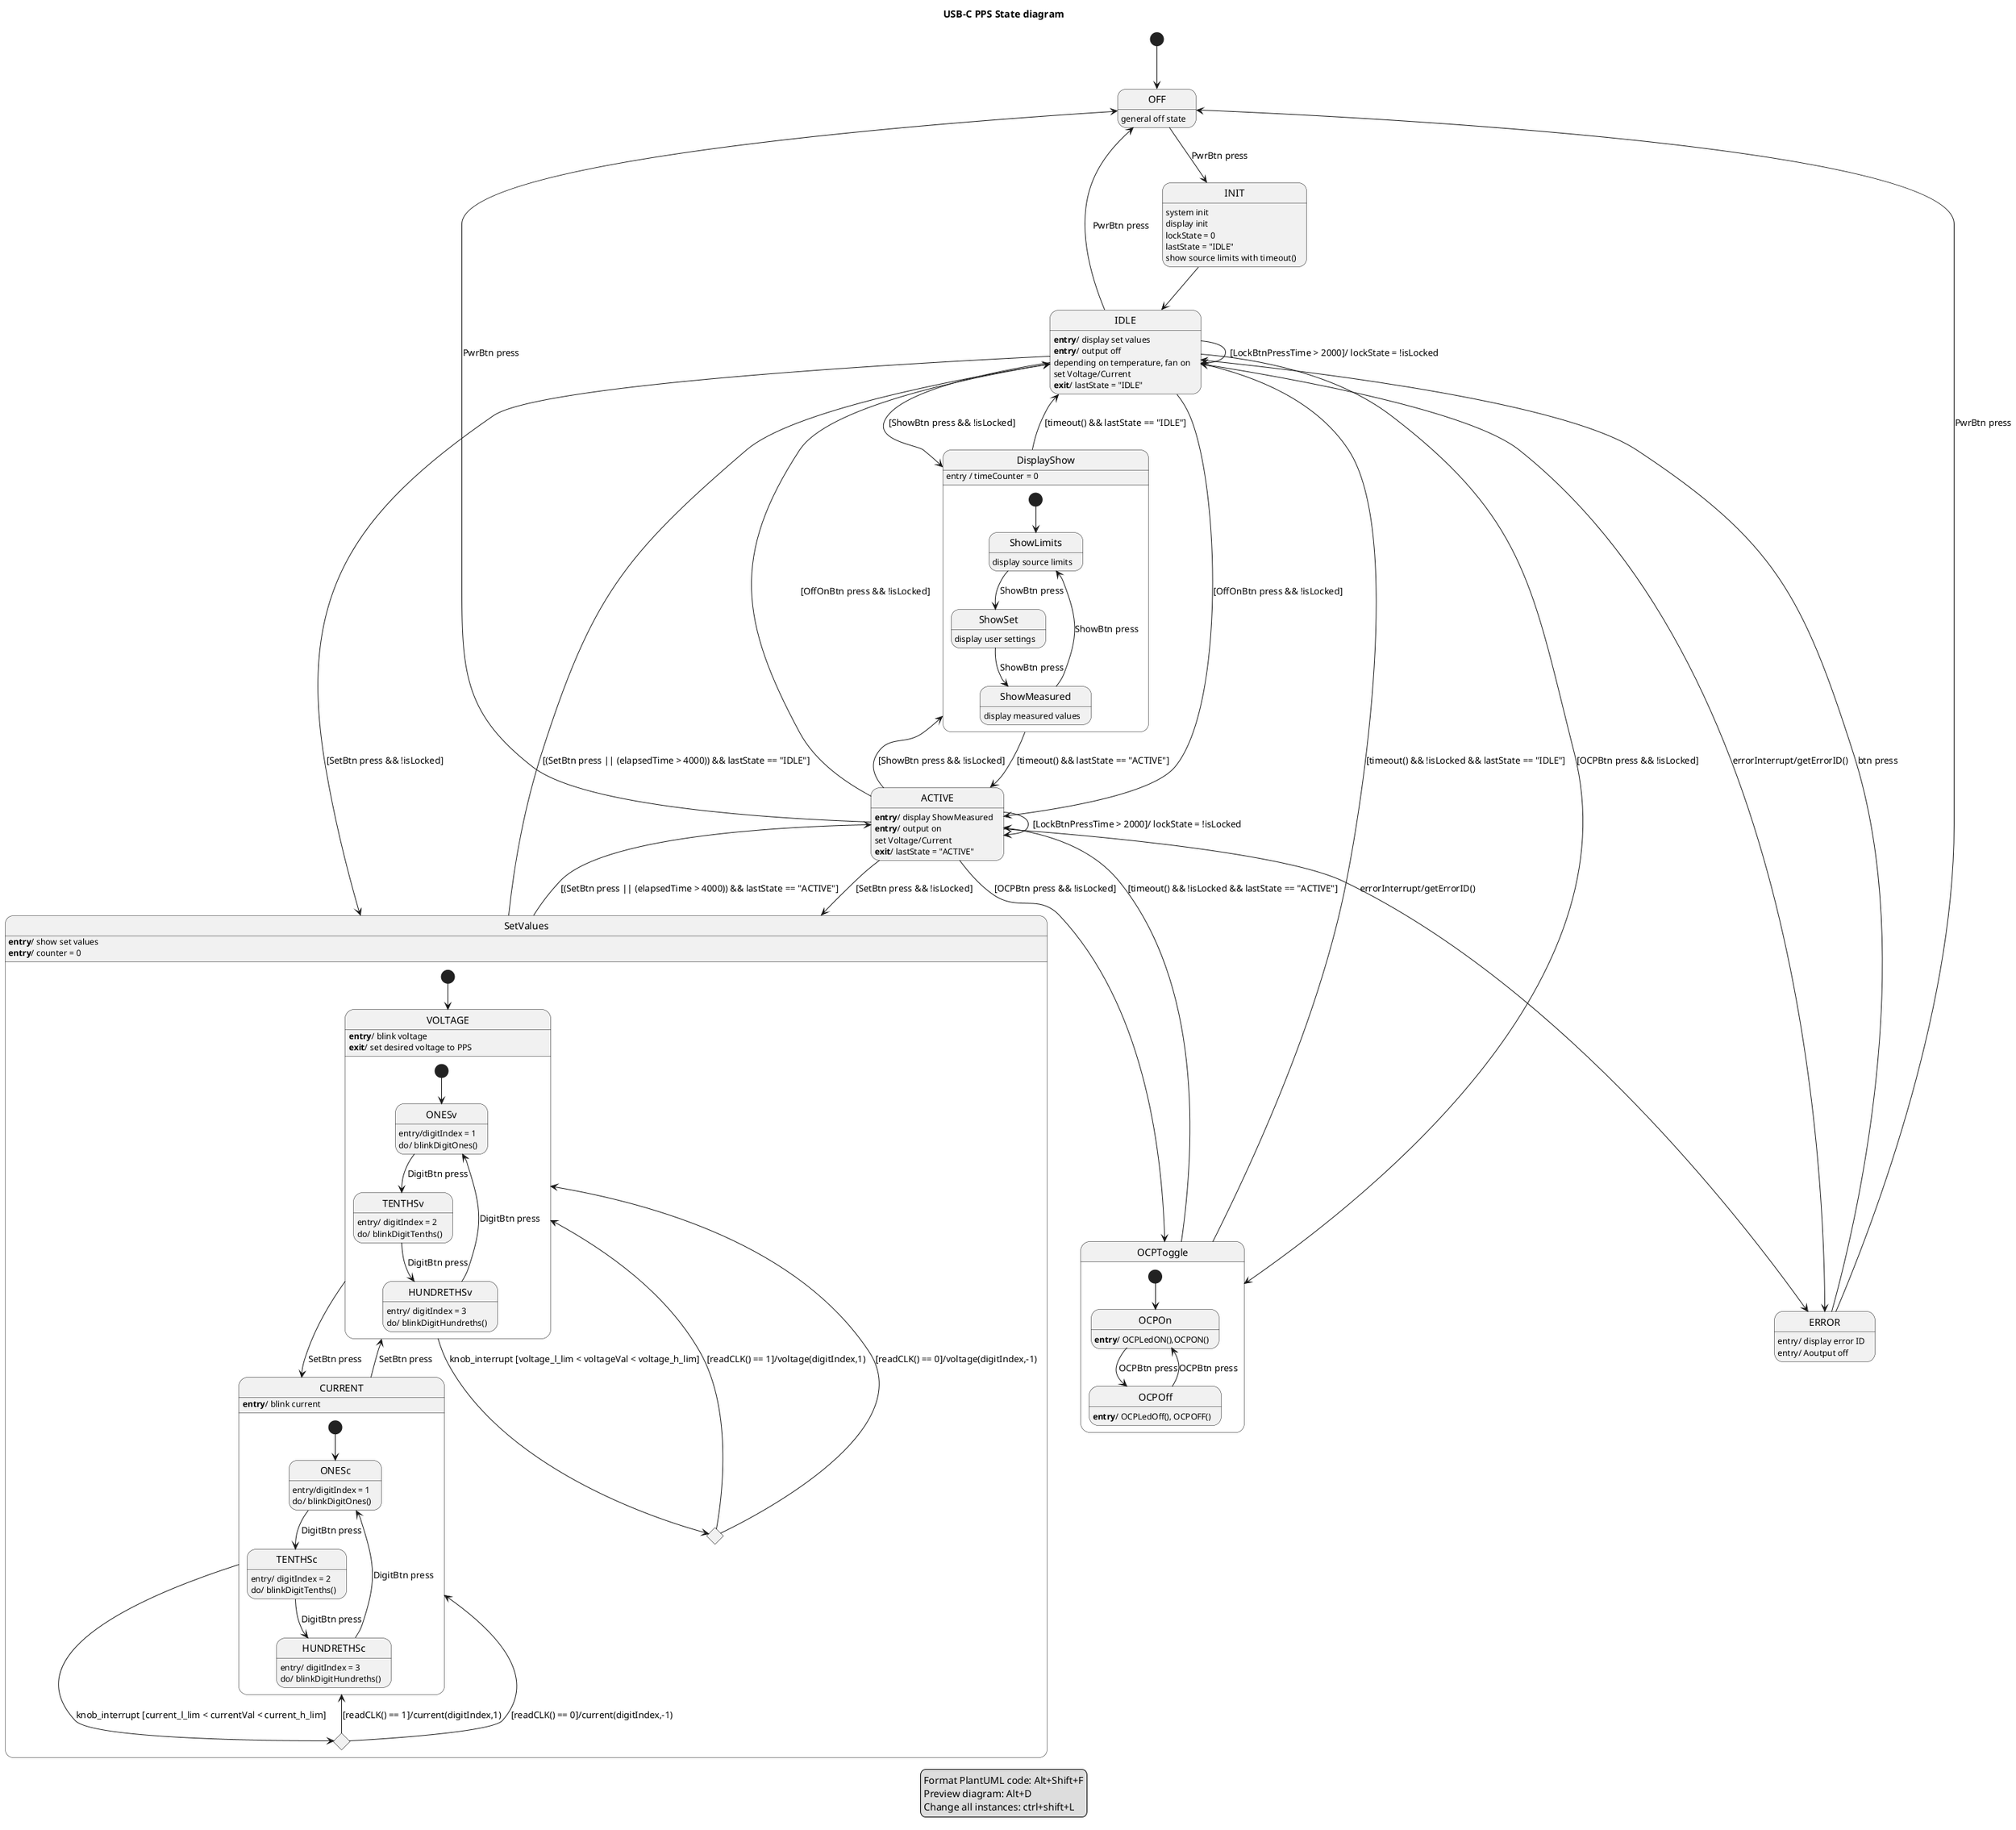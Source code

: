 @startuml
title USB-C PPS State diagram
legend
    Format PlantUML code: Alt+Shift+F
    Preview diagram: Alt+D
    Change all instances: ctrl+shift+L
end legend
[*] --> OFF

OFF --> INIT: PwrBtn press
INIT --> IDLE
IDLE -up-> OFF: PwrBtn press
OFF: general off state
INIT: system init
INIT: display init
INIT: lockState = 0
INIT: lastState = "IDLE"
INIT: show source limits with timeout()


state IDLE {
    IDLE: **entry**/ display set values
    IDLE: **entry**/ output off
    IDLE: depending on temperature, fan on
    IDLE: set Voltage/Current
    IDLE: **exit**/ lastState = "IDLE"
    IDLE --> IDLE: [LockBtnPressTime > 2000]/ lockState = !isLocked 
}
IDLE --> DisplayShow: [ShowBtn press && !isLocked]
DisplayShow --> IDLE: [timeout() && lastState == "IDLE"]

IDLE --> OCPToggle: [OCPBtn press && !isLocked]
OCPToggle --> IDLE: [timeout() && !isLocked && lastState == "IDLE"]

IDLE -down-> ACTIVE: [OffOnBtn press && !isLocked]
ACTIVE -down-> IDLE: [OffOnBtn press && !isLocked]

IDLE --> SetValues: [SetBtn press && !isLocked]
SetValues --> IDLE: [(SetBtn press || (elapsedTime > 4000)) && lastState == "IDLE"]

state ACTIVE {
    ACTIVE -up-> OFF: PwrBtn press
    ACTIVE: **entry**/ display ShowMeasured
    ACTIVE: **entry**/ output on
    ACTIVE: set Voltage/Current
    ACTIVE: **exit**/ lastState = "ACTIVE"
    ACTIVE --> ACTIVE: [LockBtnPressTime > 2000]/ lockState = !isLocked 
}
ACTIVE --> DisplayShow: [ShowBtn press && !isLocked]
DisplayShow --> ACTIVE: [timeout() && lastState == "ACTIVE"]

ACTIVE --> OCPToggle: [OCPBtn press && !isLocked]
OCPToggle --> ACTIVE: [timeout() && !isLocked && lastState == "ACTIVE"]

ACTIVE --> SetValues: [SetBtn press && !isLocked]
SetValues --> ACTIVE: [(SetBtn press || (elapsedTime > 4000)) && lastState == "ACTIVE"]

state DisplayShow {
    DisplayShow: entry / timeCounter = 0
    [*] --> ShowLimits
    ShowLimits --> ShowSet: ShowBtn press
    ShowSet --> ShowMeasured: ShowBtn press
    ShowMeasured --> ShowLimits: ShowBtn press
    ShowLimits: display source limits
    ShowSet: display user settings
    ShowMeasured: display measured values

}

state OCPToggle {
    [*] --> OCPOn
    OCPOn --> OCPOff: OCPBtn press
    OCPOff --> OCPOn: OCPBtn press
    OCPOn: **entry**/ OCPLedON(),OCPON()
    OCPOff: **entry**/ OCPLedOff(), OCPOFF()
}

state SetValues {
    [*] --> VOLTAGE
    VOLTAGE --> CURRENT: SetBtn press
    CURRENT --> VOLTAGE: SetBtn press
    SetValues: **entry**/ show set values
    SetValues: **entry**/ counter = 0

    state VOLTAGE {
        [*] --> ONESv
        ONESv --> TENTHSv: DigitBtn press
        TENTHSv --> HUNDRETHSv: DigitBtn press
        HUNDRETHSv --> ONESv: DigitBtn press


        VOLTAGE: **entry**/ blink voltage
        VOLTAGE: **exit**/ set desired voltage to PPS
        ONESv: entry/digitIndex = 1
        ONESv: do/ blinkDigitOnes()
        TENTHSv: entry/ digitIndex = 2
        TENTHSv: do/ blinkDigitTenths()
        HUNDRETHSv: entry/ digitIndex = 3
        HUNDRETHSv: do/ blinkDigitHundreths()
    }

    state c1 <<choice>>
    VOLTAGE --> c1: knob_interrupt [voltage_l_lim < voltageVal < voltage_h_lim]
    c1 --> VOLTAGE: [readCLK() == 1]/voltage(digitIndex,1)
    c1 --> VOLTAGE: [readCLK() == 0]/voltage(digitIndex,-1)
    

    state CURRENT {
        CURRENT: **entry**/ blink current
         [*] --> ONESc
        ONESc --> TENTHSc: DigitBtn press
        TENTHSc --> HUNDRETHSc: DigitBtn press
        HUNDRETHSc --> ONESc: DigitBtn press

        ONESc: entry/digitIndex = 1
        ONESc: do/ blinkDigitOnes()
        TENTHSc: entry/ digitIndex = 2
        TENTHSc: do/ blinkDigitTenths()
        HUNDRETHSc: entry/ digitIndex = 3
        HUNDRETHSc: do/ blinkDigitHundreths()
    }

    state c2 <<choice>>
    CURRENT --> c2: knob_interrupt [current_l_lim < currentVal < current_h_lim]
    c2 --> CURRENT: [readCLK() == 1]/current(digitIndex,1)
    c2 --> CURRENT: [readCLK() == 0]/current(digitIndex,-1)
}

state ERROR {
    ERROR: entry/ display error ID
    ERROR: entry/ Aoutput off
}

IDLE --> ERROR: errorInterrupt/getErrorID() 
ACTIVE --> ERROR: errorInterrupt/getErrorID() 
ERROR --> IDLE: btn press
ERROR --> OFF: PwrBtn press
@enduml